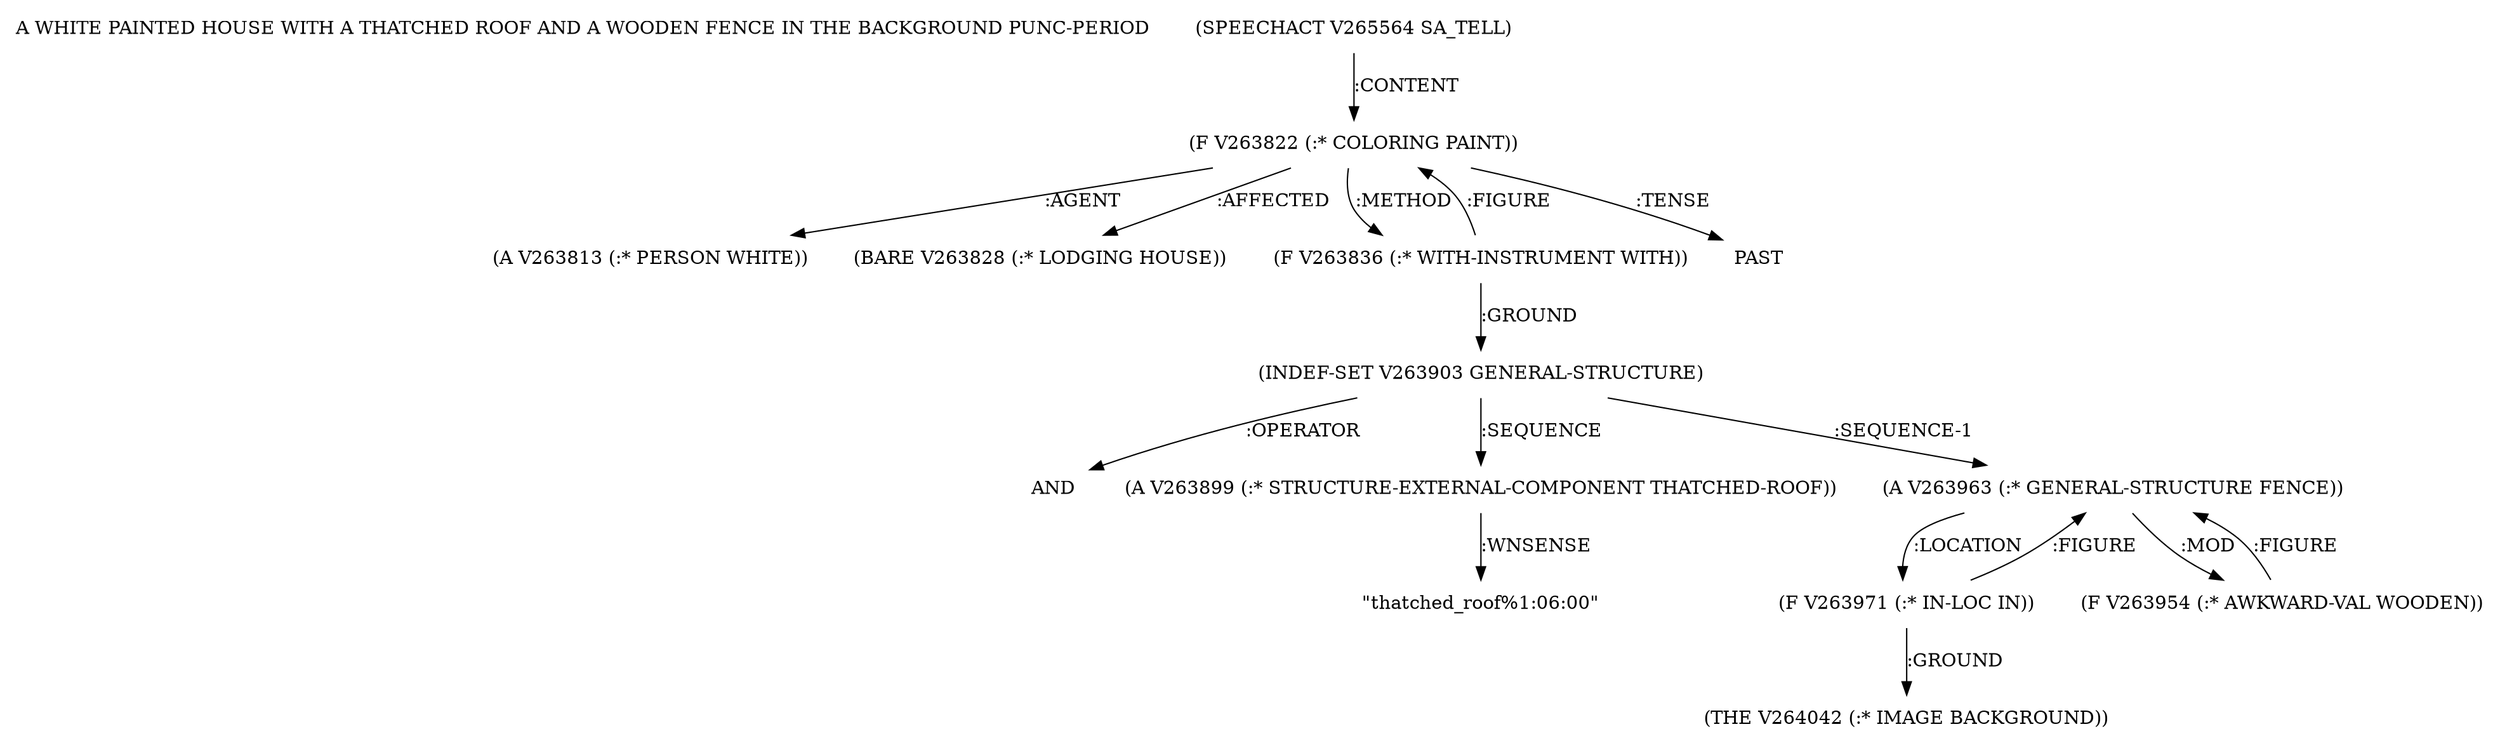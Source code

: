 digraph Terms {
  node [shape=none]
  "A WHITE PAINTED HOUSE WITH A THATCHED ROOF AND A WOODEN FENCE IN THE BACKGROUND PUNC-PERIOD"
  "V265564" [label="(SPEECHACT V265564 SA_TELL)"]
  "V265564" -> "V263822" [label=":CONTENT"]
  "V263822" [label="(F V263822 (:* COLORING PAINT))"]
  "V263822" -> "V263813" [label=":AGENT"]
  "V263822" -> "V263828" [label=":AFFECTED"]
  "V263822" -> "V263836" [label=":METHOD"]
  "V263822" -> "NT266204" [label=":TENSE"]
  "NT266204" [label="PAST"]
  "V263813" [label="(A V263813 (:* PERSON WHITE))"]
  "V263828" [label="(BARE V263828 (:* LODGING HOUSE))"]
  "V263836" [label="(F V263836 (:* WITH-INSTRUMENT WITH))"]
  "V263836" -> "V263903" [label=":GROUND"]
  "V263836" -> "V263822" [label=":FIGURE"]
  "V263903" [label="(INDEF-SET V263903 GENERAL-STRUCTURE)"]
  "V263903" -> "NT266205" [label=":OPERATOR"]
  "NT266205" [label="AND"]
  "V263903" -> "V263899" [label=":SEQUENCE"]
  "V263903" -> "V263963" [label=":SEQUENCE-1"]
  "V263899" [label="(A V263899 (:* STRUCTURE-EXTERNAL-COMPONENT THATCHED-ROOF))"]
  "V263899" -> "NT266206" [label=":WNSENSE"]
  "NT266206" [label="\"thatched_roof%1:06:00\""]
  "V263963" [label="(A V263963 (:* GENERAL-STRUCTURE FENCE))"]
  "V263963" -> "V263971" [label=":LOCATION"]
  "V263963" -> "V263954" [label=":MOD"]
  "V263954" [label="(F V263954 (:* AWKWARD-VAL WOODEN))"]
  "V263954" -> "V263963" [label=":FIGURE"]
  "V263971" [label="(F V263971 (:* IN-LOC IN))"]
  "V263971" -> "V264042" [label=":GROUND"]
  "V263971" -> "V263963" [label=":FIGURE"]
  "V264042" [label="(THE V264042 (:* IMAGE BACKGROUND))"]
}
